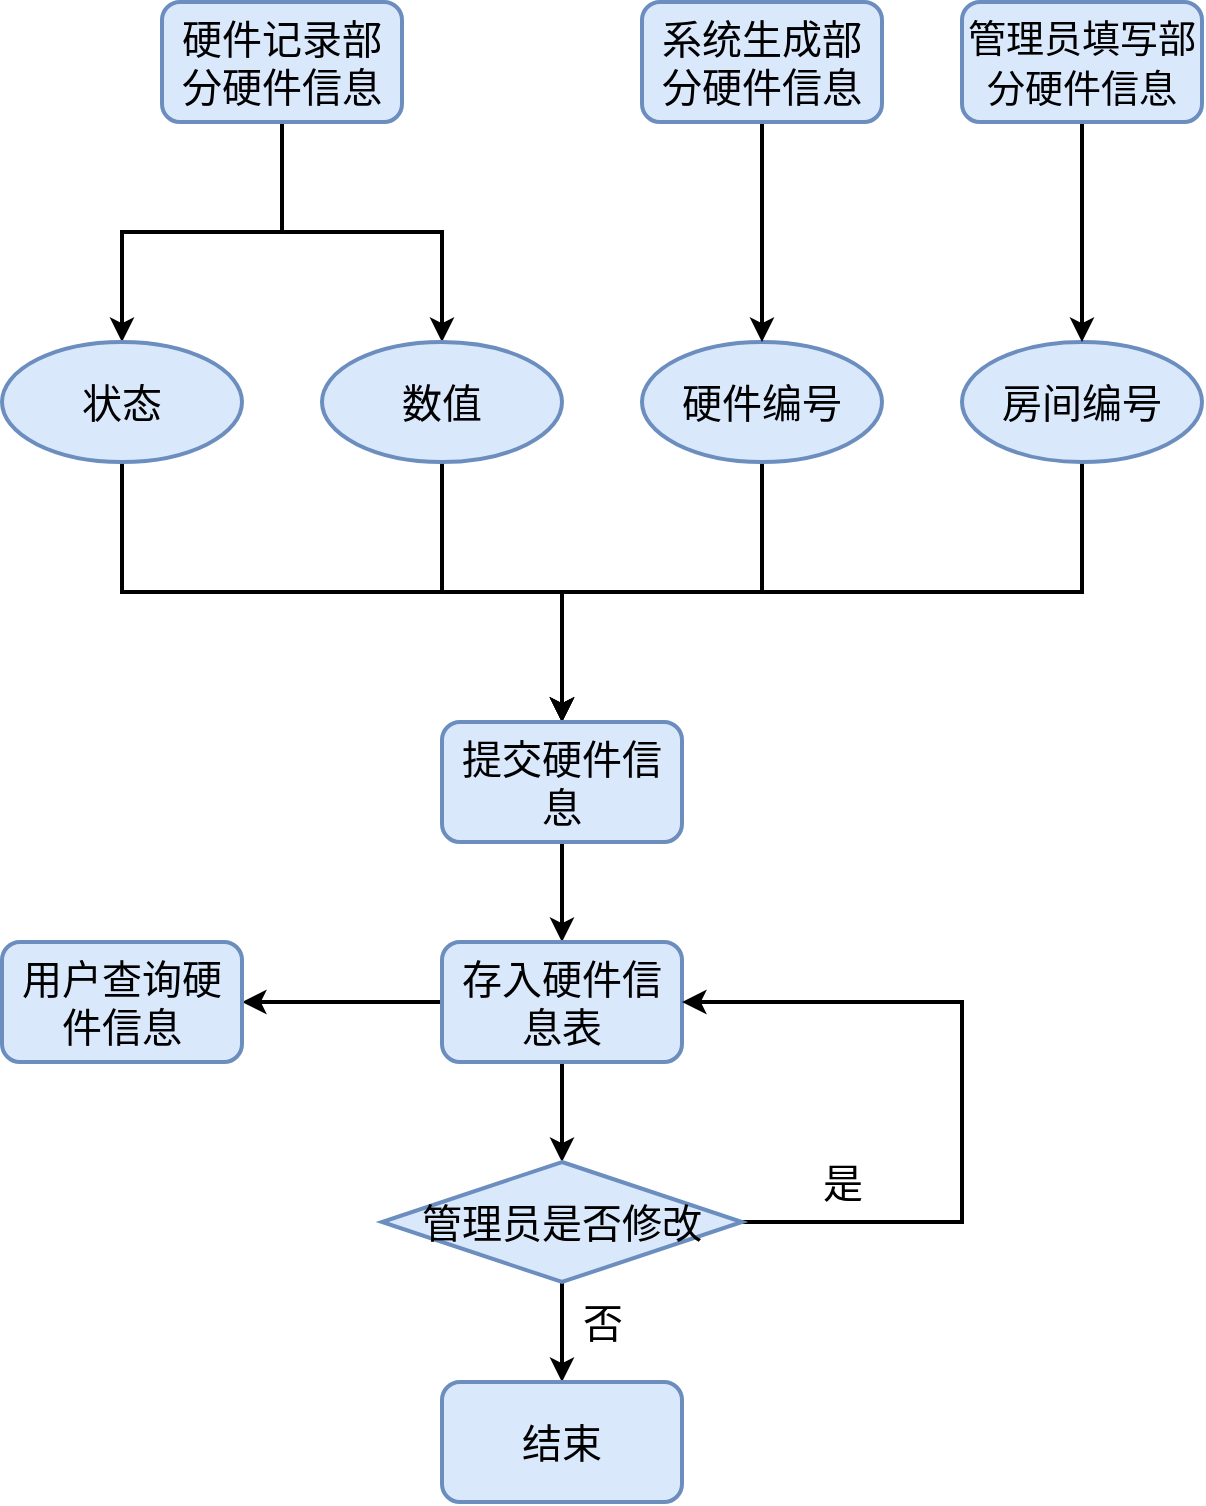 <mxfile version="14.6.13" type="device"><diagram id="RZ4pQLsfESVYuRC7fiX5" name="Page-1"><mxGraphModel dx="1278" dy="871" grid="1" gridSize="10" guides="1" tooltips="1" connect="1" arrows="1" fold="1" page="1" pageScale="1" pageWidth="2339" pageHeight="3300" math="0" shadow="0"><root><mxCell id="0"/><mxCell id="1" parent="0"/><mxCell id="KJZw599dvd-hCjUTqQV2-10" style="edgeStyle=elbowEdgeStyle;rounded=0;orthogonalLoop=1;jettySize=auto;elbow=vertical;html=1;exitX=0.5;exitY=1;exitDx=0;exitDy=0;strokeWidth=2;fontSize=20;" parent="1" source="KJZw599dvd-hCjUTqQV2-1" target="KJZw599dvd-hCjUTqQV2-5" edge="1"><mxGeometry relative="1" as="geometry"/></mxCell><mxCell id="KJZw599dvd-hCjUTqQV2-14" style="edgeStyle=elbowEdgeStyle;rounded=0;orthogonalLoop=1;jettySize=auto;elbow=vertical;html=1;exitX=0.5;exitY=1;exitDx=0;exitDy=0;entryX=0.5;entryY=0;entryDx=0;entryDy=0;strokeWidth=2;fontSize=20;" parent="1" source="KJZw599dvd-hCjUTqQV2-1" target="KJZw599dvd-hCjUTqQV2-4" edge="1"><mxGeometry relative="1" as="geometry"/></mxCell><mxCell id="KJZw599dvd-hCjUTqQV2-1" value="硬件记录部分硬件信息" style="rounded=1;whiteSpace=wrap;html=1;fillColor=#dae8fc;strokeColor=#6c8ebf;strokeWidth=2;fontSize=20;" parent="1" vertex="1"><mxGeometry x="500" y="130" width="120" height="60" as="geometry"/></mxCell><mxCell id="KJZw599dvd-hCjUTqQV2-23" style="edgeStyle=elbowEdgeStyle;rounded=0;orthogonalLoop=1;jettySize=auto;elbow=vertical;html=1;exitX=0.5;exitY=1;exitDx=0;exitDy=0;entryX=0.5;entryY=0;entryDx=0;entryDy=0;strokeWidth=2;fontSize=20;" parent="1" source="KJZw599dvd-hCjUTqQV2-4" target="KJZw599dvd-hCjUTqQV2-17" edge="1"><mxGeometry relative="1" as="geometry"/></mxCell><mxCell id="KJZw599dvd-hCjUTqQV2-4" value="状态" style="ellipse;whiteSpace=wrap;html=1;fontSize=20;strokeWidth=2;fillColor=#dae8fc;strokeColor=#6c8ebf;" parent="1" vertex="1"><mxGeometry x="420" y="300" width="120" height="60" as="geometry"/></mxCell><mxCell id="KJZw599dvd-hCjUTqQV2-24" style="edgeStyle=elbowEdgeStyle;rounded=0;orthogonalLoop=1;jettySize=auto;elbow=vertical;html=1;exitX=0.5;exitY=1;exitDx=0;exitDy=0;strokeWidth=2;fontSize=20;" parent="1" source="KJZw599dvd-hCjUTqQV2-5" target="KJZw599dvd-hCjUTqQV2-17" edge="1"><mxGeometry relative="1" as="geometry"/></mxCell><mxCell id="KJZw599dvd-hCjUTqQV2-5" value="数值" style="ellipse;whiteSpace=wrap;html=1;fontSize=20;strokeWidth=2;fillColor=#dae8fc;strokeColor=#6c8ebf;" parent="1" vertex="1"><mxGeometry x="580" y="300" width="120" height="60" as="geometry"/></mxCell><mxCell id="KJZw599dvd-hCjUTqQV2-26" style="edgeStyle=elbowEdgeStyle;rounded=0;orthogonalLoop=1;jettySize=auto;elbow=vertical;html=1;exitX=0.5;exitY=1;exitDx=0;exitDy=0;entryX=0.5;entryY=0;entryDx=0;entryDy=0;strokeWidth=2;fontSize=20;" parent="1" source="KJZw599dvd-hCjUTqQV2-6" target="KJZw599dvd-hCjUTqQV2-17" edge="1"><mxGeometry relative="1" as="geometry"/></mxCell><mxCell id="KJZw599dvd-hCjUTqQV2-6" value="房间编号" style="ellipse;whiteSpace=wrap;html=1;fontSize=20;strokeWidth=2;fillColor=#dae8fc;strokeColor=#6c8ebf;" parent="1" vertex="1"><mxGeometry x="900" y="300" width="120" height="60" as="geometry"/></mxCell><mxCell id="KJZw599dvd-hCjUTqQV2-25" style="edgeStyle=elbowEdgeStyle;rounded=0;orthogonalLoop=1;jettySize=auto;elbow=vertical;html=1;exitX=0.5;exitY=1;exitDx=0;exitDy=0;entryX=0.5;entryY=0;entryDx=0;entryDy=0;strokeWidth=2;fontSize=20;" parent="1" source="KJZw599dvd-hCjUTqQV2-7" target="KJZw599dvd-hCjUTqQV2-17" edge="1"><mxGeometry relative="1" as="geometry"/></mxCell><mxCell id="KJZw599dvd-hCjUTqQV2-7" value="硬件编号" style="ellipse;whiteSpace=wrap;html=1;fontSize=20;strokeWidth=2;fillColor=#dae8fc;strokeColor=#6c8ebf;" parent="1" vertex="1"><mxGeometry x="740" y="300" width="120" height="60" as="geometry"/></mxCell><mxCell id="KJZw599dvd-hCjUTqQV2-28" style="edgeStyle=elbowEdgeStyle;rounded=0;orthogonalLoop=1;jettySize=auto;elbow=vertical;html=1;exitX=0.5;exitY=1;exitDx=0;exitDy=0;strokeWidth=2;fontSize=20;" parent="1" source="KJZw599dvd-hCjUTqQV2-17" target="KJZw599dvd-hCjUTqQV2-18" edge="1"><mxGeometry relative="1" as="geometry"/></mxCell><mxCell id="KJZw599dvd-hCjUTqQV2-17" value="提交硬件信息" style="rounded=1;whiteSpace=wrap;html=1;fillColor=#dae8fc;strokeColor=#6c8ebf;strokeWidth=2;fontSize=20;" parent="1" vertex="1"><mxGeometry x="640" y="490" width="120" height="60" as="geometry"/></mxCell><mxCell id="KJZw599dvd-hCjUTqQV2-29" style="edgeStyle=elbowEdgeStyle;rounded=0;orthogonalLoop=1;jettySize=auto;elbow=vertical;html=1;exitX=0.5;exitY=1;exitDx=0;exitDy=0;entryX=0.5;entryY=0;entryDx=0;entryDy=0;strokeWidth=2;fontSize=20;" parent="1" source="KJZw599dvd-hCjUTqQV2-18" target="KJZw599dvd-hCjUTqQV2-20" edge="1"><mxGeometry relative="1" as="geometry"/></mxCell><mxCell id="r0jma4Emd1Hz8P9-cAqs-8" style="edgeStyle=orthogonalEdgeStyle;rounded=0;orthogonalLoop=1;jettySize=auto;html=1;strokeWidth=2;" edge="1" parent="1" source="KJZw599dvd-hCjUTqQV2-18" target="r0jma4Emd1Hz8P9-cAqs-7"><mxGeometry relative="1" as="geometry"/></mxCell><mxCell id="KJZw599dvd-hCjUTqQV2-18" value="存入硬件信息表" style="rounded=1;whiteSpace=wrap;html=1;fillColor=#dae8fc;strokeColor=#6c8ebf;strokeWidth=2;fontSize=20;" parent="1" vertex="1"><mxGeometry x="640" y="600" width="120" height="60" as="geometry"/></mxCell><mxCell id="KJZw599dvd-hCjUTqQV2-30" style="edgeStyle=elbowEdgeStyle;rounded=0;orthogonalLoop=1;jettySize=auto;elbow=vertical;html=1;exitX=0.5;exitY=1;exitDx=0;exitDy=0;entryX=0.5;entryY=0;entryDx=0;entryDy=0;strokeWidth=2;fontSize=20;" parent="1" source="KJZw599dvd-hCjUTqQV2-20" target="KJZw599dvd-hCjUTqQV2-21" edge="1"><mxGeometry relative="1" as="geometry"/></mxCell><mxCell id="KJZw599dvd-hCjUTqQV2-31" style="edgeStyle=elbowEdgeStyle;rounded=0;orthogonalLoop=1;jettySize=auto;elbow=vertical;html=1;exitX=1;exitY=0.5;exitDx=0;exitDy=0;entryX=1;entryY=0.5;entryDx=0;entryDy=0;strokeWidth=2;fontSize=20;" parent="1" source="KJZw599dvd-hCjUTqQV2-20" target="KJZw599dvd-hCjUTqQV2-18" edge="1"><mxGeometry relative="1" as="geometry"><Array as="points"><mxPoint x="900" y="690"/><mxPoint x="930" y="690"/></Array></mxGeometry></mxCell><mxCell id="KJZw599dvd-hCjUTqQV2-20" value="管理员是否修改" style="rhombus;whiteSpace=wrap;html=1;fillColor=#dae8fc;strokeColor=#6c8ebf;strokeWidth=2;fontSize=20;" parent="1" vertex="1"><mxGeometry x="610" y="710" width="180" height="60" as="geometry"/></mxCell><mxCell id="KJZw599dvd-hCjUTqQV2-21" value="结束" style="rounded=1;whiteSpace=wrap;html=1;fillColor=#dae8fc;strokeColor=#6c8ebf;strokeWidth=2;fontSize=20;" parent="1" vertex="1"><mxGeometry x="640" y="820" width="120" height="60" as="geometry"/></mxCell><mxCell id="KJZw599dvd-hCjUTqQV2-32" value="是" style="text;html=1;align=center;verticalAlign=middle;resizable=0;points=[];autosize=1;strokeColor=none;strokeWidth=2;fontSize=20;" parent="1" vertex="1"><mxGeometry x="820" y="705" width="40" height="30" as="geometry"/></mxCell><mxCell id="KJZw599dvd-hCjUTqQV2-38" value="否" style="text;html=1;align=center;verticalAlign=middle;resizable=0;points=[];autosize=1;strokeColor=none;fontSize=20;" parent="1" vertex="1"><mxGeometry x="700" y="775" width="40" height="30" as="geometry"/></mxCell><mxCell id="r0jma4Emd1Hz8P9-cAqs-6" style="edgeStyle=orthogonalEdgeStyle;rounded=0;orthogonalLoop=1;jettySize=auto;html=1;entryX=0.5;entryY=0;entryDx=0;entryDy=0;strokeWidth=2;" edge="1" parent="1" source="r0jma4Emd1Hz8P9-cAqs-1" target="KJZw599dvd-hCjUTqQV2-6"><mxGeometry relative="1" as="geometry"/></mxCell><mxCell id="r0jma4Emd1Hz8P9-cAqs-1" value="&lt;font style=&quot;font-size: 19px&quot;&gt;管理员填写部分硬件信息&lt;/font&gt;" style="rounded=1;whiteSpace=wrap;html=1;fillColor=#dae8fc;strokeColor=#6c8ebf;strokeWidth=2;fontSize=20;" vertex="1" parent="1"><mxGeometry x="900" y="130" width="120" height="60" as="geometry"/></mxCell><mxCell id="r0jma4Emd1Hz8P9-cAqs-5" style="edgeStyle=orthogonalEdgeStyle;rounded=0;orthogonalLoop=1;jettySize=auto;html=1;entryX=0.5;entryY=0;entryDx=0;entryDy=0;strokeWidth=2;" edge="1" parent="1" source="r0jma4Emd1Hz8P9-cAqs-2" target="KJZw599dvd-hCjUTqQV2-7"><mxGeometry relative="1" as="geometry"/></mxCell><mxCell id="r0jma4Emd1Hz8P9-cAqs-2" value="系统生成部分硬件信息" style="rounded=1;whiteSpace=wrap;html=1;fillColor=#dae8fc;strokeColor=#6c8ebf;strokeWidth=2;fontSize=20;" vertex="1" parent="1"><mxGeometry x="740" y="130" width="120" height="60" as="geometry"/></mxCell><mxCell id="r0jma4Emd1Hz8P9-cAqs-7" value="用户查询硬件信息" style="rounded=1;whiteSpace=wrap;html=1;fillColor=#dae8fc;strokeColor=#6c8ebf;strokeWidth=2;fontSize=20;" vertex="1" parent="1"><mxGeometry x="420" y="600" width="120" height="60" as="geometry"/></mxCell></root></mxGraphModel></diagram></mxfile>